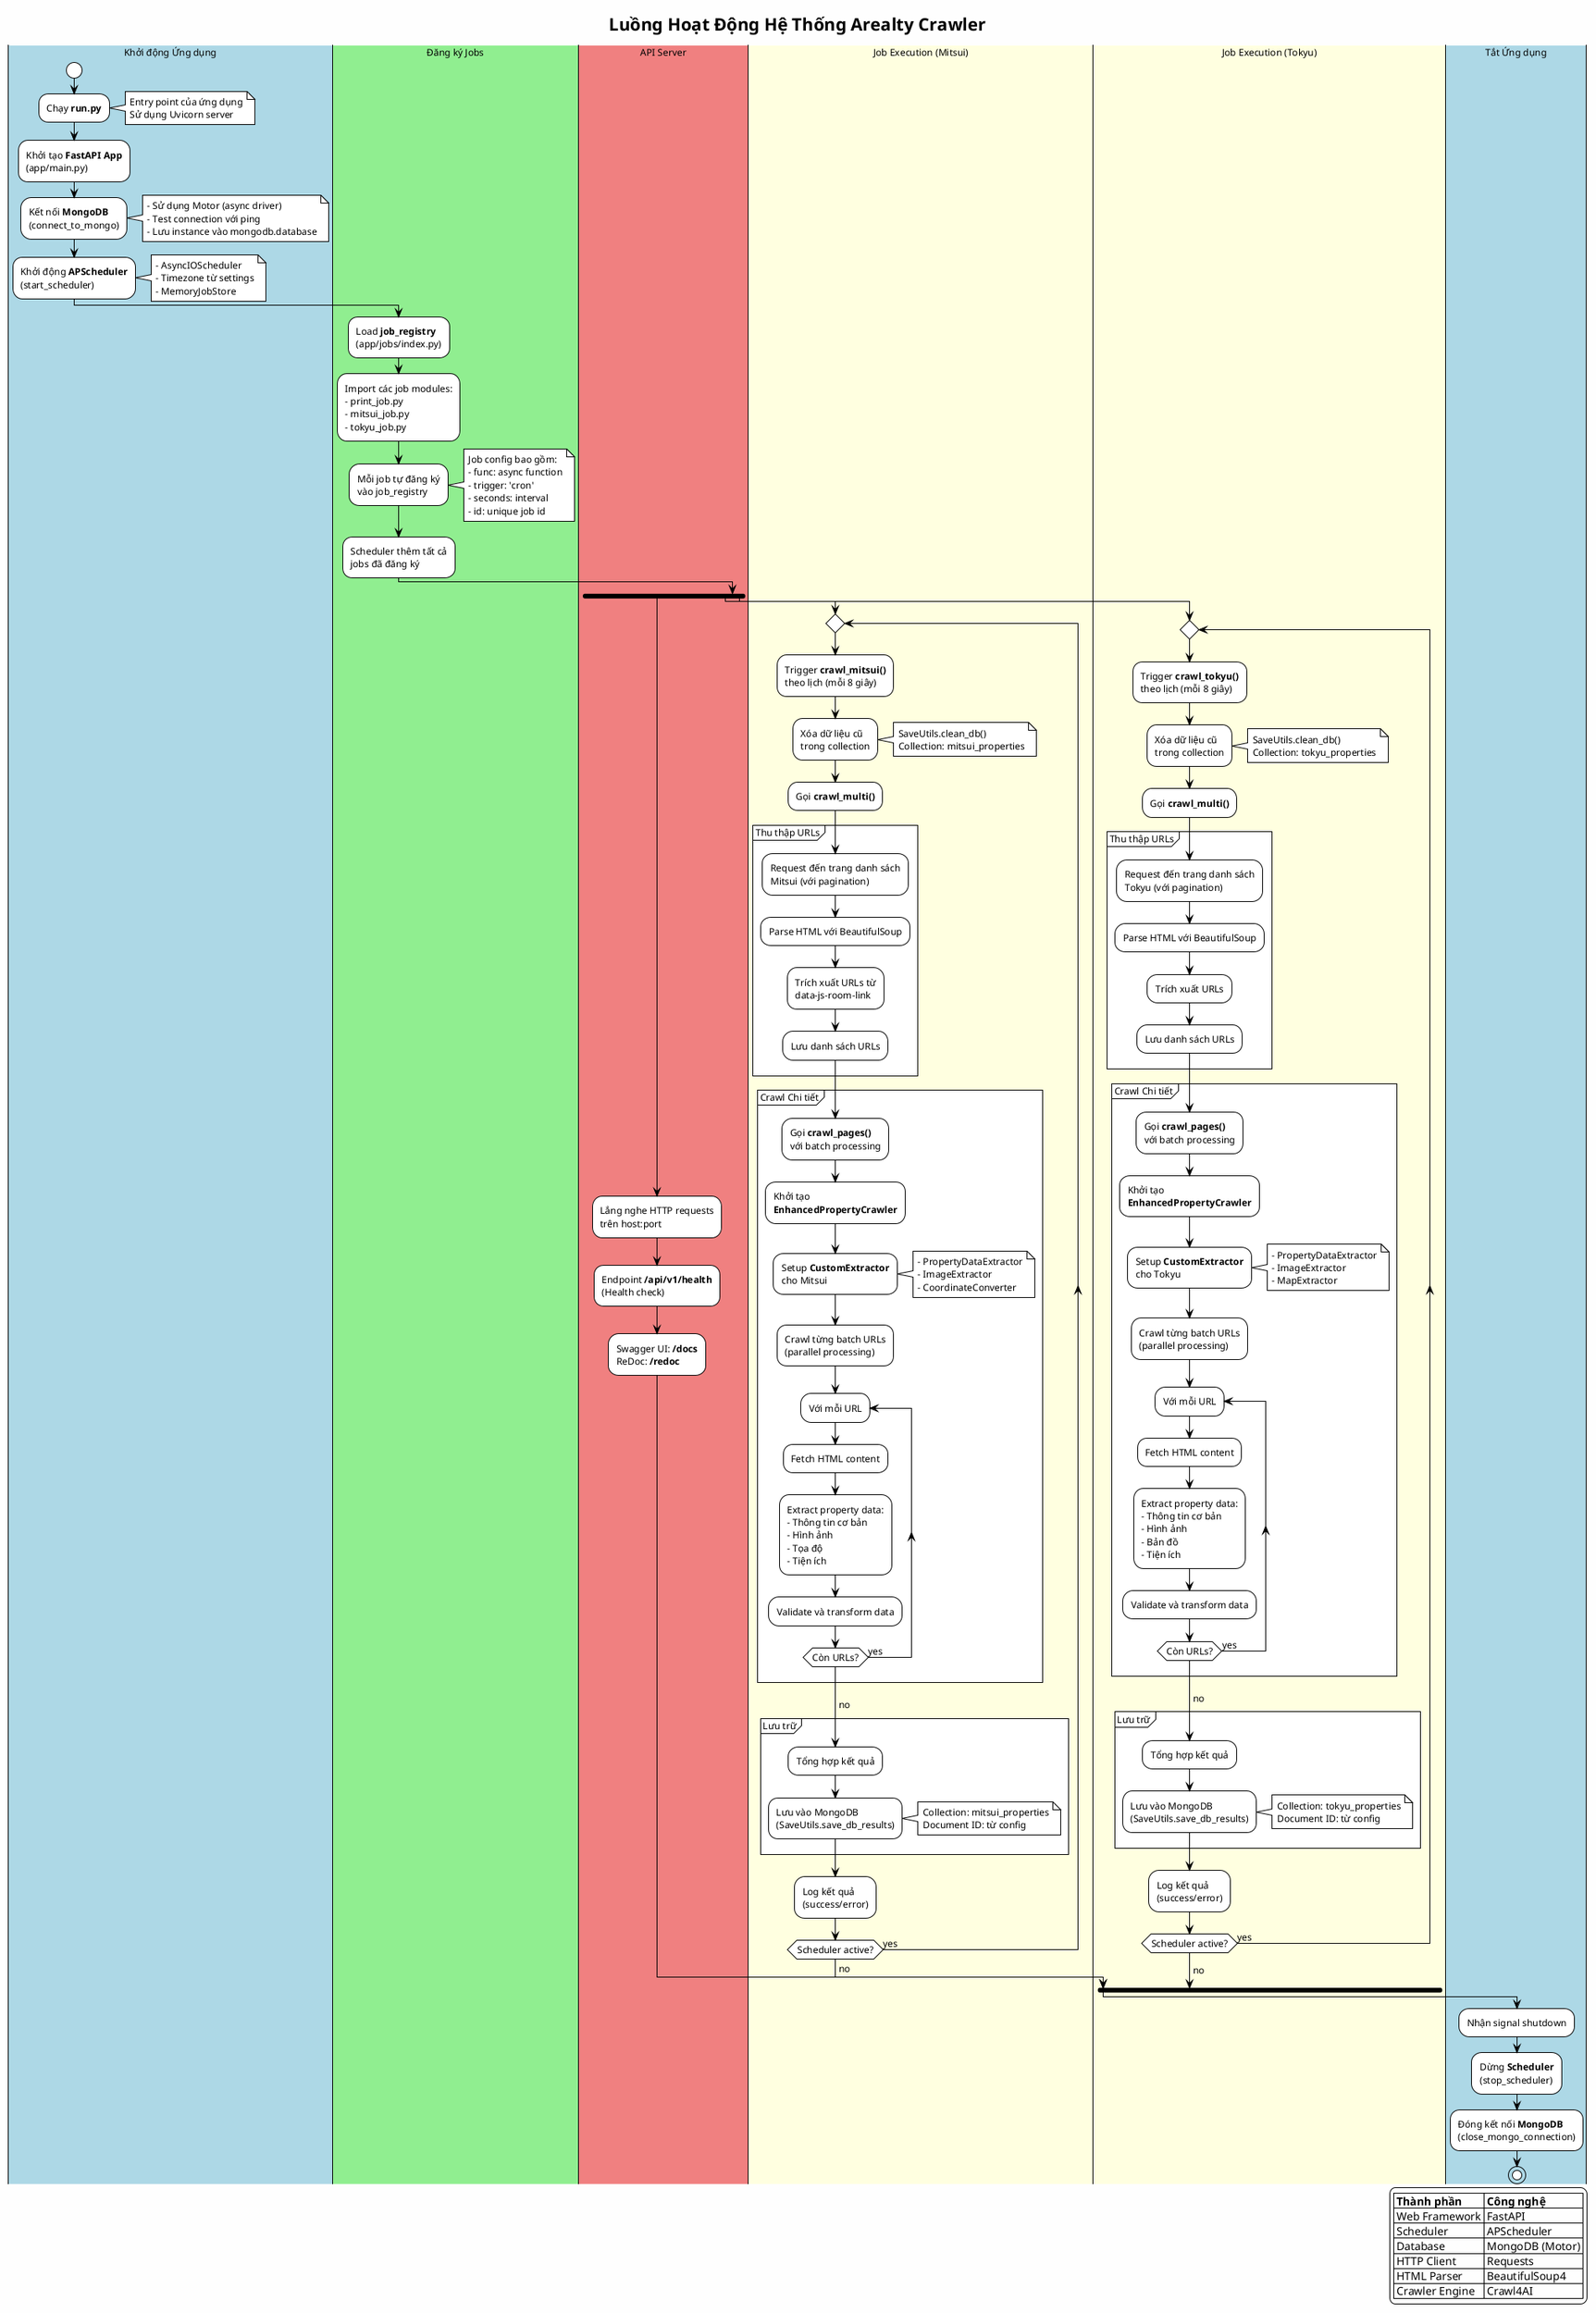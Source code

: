 @startuml Arealty Crawler Workflow
!theme plain
skinparam backgroundColor #FEFEFE
skinparam handwritten false
skinparam defaultFontName Arial
skinparam defaultFontSize 12

title Luồng Hoạt Động Hệ Thống Arealty Crawler

|#LightBlue|Khởi động Ứng dụng|
start
:Chạy **run.py**;
note right
  Entry point của ứng dụng
  Sử dụng Uvicorn server
end note

:Khởi tạo **FastAPI App**
(app/main.py);

:Kết nối **MongoDB**
(connect_to_mongo);
note right
  - Sử dụng Motor (async driver)
  - Test connection với ping
  - Lưu instance vào mongodb.database
end note

:Khởi động **APScheduler**
(start_scheduler);
note right
  - AsyncIOScheduler
  - Timezone từ settings
  - MemoryJobStore
end note

|#LightGreen|Đăng ký Jobs|
:Load **job_registry**
(app/jobs/index.py);

:Import các job modules:
- print_job.py
- mitsui_job.py
- tokyu_job.py;

:Mỗi job tự đăng ký
vào job_registry;
note right
  Job config bao gồm:
  - func: async function
  - trigger: 'cron'
  - seconds: interval
  - id: unique job id
end note

:Scheduler thêm tất cả
jobs đã đăng ký;

|#LightCoral|API Server|
fork
  :Lắng nghe HTTP requests
  trên host:port;
  
  :Endpoint **/api/v1/health**
  (Health check);
  
  :Swagger UI: **/docs**
  ReDoc: **/redoc**;
fork again

|#LightYellow|Job Execution (Mitsui)|
  repeat
    :Trigger **crawl_mitsui()**
    theo lịch (mỗi 8 giây);
    
    :Xóa dữ liệu cũ
    trong collection;
    note right
      SaveUtils.clean_db()
      Collection: mitsui_properties
    end note
    
    :Gọi **crawl_multi()**;
    
    partition "Thu thập URLs" {
      :Request đến trang danh sách
      Mitsui (với pagination);
      
      :Parse HTML với BeautifulSoup;
      
      :Trích xuất URLs từ
      data-js-room-link;
      
      :Lưu danh sách URLs;
    }
    
    partition "Crawl Chi tiết" {
      :Gọi **crawl_pages()**
      với batch processing;
      
      :Khởi tạo
      **EnhancedPropertyCrawler**;
      
      :Setup **CustomExtractor**
      cho Mitsui;
      note right
        - PropertyDataExtractor
        - ImageExtractor
        - CoordinateConverter
      end note
      
      :Crawl từng batch URLs
      (parallel processing);
      
      repeat :Với mỗi URL;
        :Fetch HTML content;
        
        :Extract property data:
        - Thông tin cơ bản
        - Hình ảnh
        - Tọa độ
        - Tiện ích;
        
        :Validate và transform data;
      repeat while (Còn URLs?) is (yes)
      ->no;
    }
    
    partition "Lưu trữ" {
      :Tổng hợp kết quả;
      
      :Lưu vào MongoDB
      (SaveUtils.save_db_results);
      note right
        Collection: mitsui_properties
        Document ID: từ config
      end note
    }
    
    :Log kết quả
    (success/error);
    
  repeat while (Scheduler active?) is (yes)
  ->no;

fork again

|#LightYellow|Job Execution (Tokyu)|
  repeat
    :Trigger **crawl_tokyu()**
    theo lịch (mỗi 8 giây);
    
    :Xóa dữ liệu cũ
    trong collection;
    note right
      SaveUtils.clean_db()
      Collection: tokyu_properties
    end note
    
    :Gọi **crawl_multi()**;
    
    partition "Thu thập URLs" {
      :Request đến trang danh sách
      Tokyu (với pagination);
      
      :Parse HTML với BeautifulSoup;
      
      :Trích xuất URLs;
      
      :Lưu danh sách URLs;
    }
    
    partition "Crawl Chi tiết" {
      :Gọi **crawl_pages()**
      với batch processing;
      
      :Khởi tạo
      **EnhancedPropertyCrawler**;
      
      :Setup **CustomExtractor**
      cho Tokyu;
      note right
        - PropertyDataExtractor
        - ImageExtractor
        - MapExtractor
      end note
      
      :Crawl từng batch URLs
      (parallel processing);
      
      repeat :Với mỗi URL;
        :Fetch HTML content;
        
        :Extract property data:
        - Thông tin cơ bản
        - Hình ảnh
        - Bản đồ
        - Tiện ích;
        
        :Validate và transform data;
      repeat while (Còn URLs?) is (yes)
      ->no;
    }
    
    partition "Lưu trữ" {
      :Tổng hợp kết quả;
      
      :Lưu vào MongoDB
      (SaveUtils.save_db_results);
      note right
        Collection: tokyu_properties
        Document ID: từ config
      end note
    }
    
    :Log kết quả
    (success/error);
    
  repeat while (Scheduler active?) is (yes)
  ->no;

end fork

|#LightBlue|Tắt Ứng dụng|
:Nhận signal shutdown;

:Dừng **Scheduler**
(stop_scheduler);

:Đóng kết nối **MongoDB**
(close_mongo_connection);

stop

legend right
  |= Thành phần |= Công nghệ |
  | Web Framework | FastAPI |
  | Scheduler | APScheduler |
  | Database | MongoDB (Motor) |
  | HTTP Client | Requests |
  | HTML Parser | BeautifulSoup4 |
  | Crawler Engine | Crawl4AI |
endlegend

@enduml